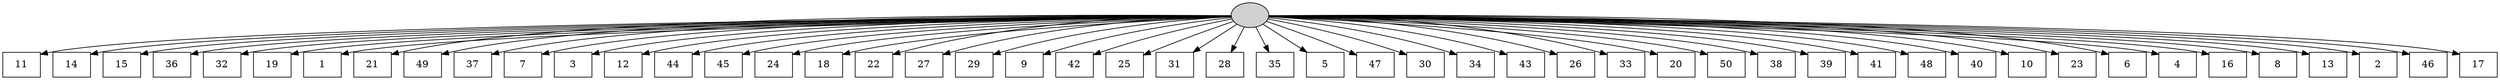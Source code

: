 digraph G {
0[style=filled, fillcolor=grey82, label=""];
1[shape=box,style=filled, fillcolor=white,label="11\n"];
2[shape=box,style=filled, fillcolor=white,label="14\n"];
3[shape=box,style=filled, fillcolor=white,label="15\n"];
4[shape=box,style=filled, fillcolor=white,label="36\n"];
5[shape=box,style=filled, fillcolor=white,label="32\n"];
6[shape=box,style=filled, fillcolor=white,label="19\n"];
7[shape=box,style=filled, fillcolor=white,label="1\n"];
8[shape=box,style=filled, fillcolor=white,label="21\n"];
9[shape=box,style=filled, fillcolor=white,label="49\n"];
10[shape=box,style=filled, fillcolor=white,label="37\n"];
11[shape=box,style=filled, fillcolor=white,label="7\n"];
12[shape=box,style=filled, fillcolor=white,label="3\n"];
13[shape=box,style=filled, fillcolor=white,label="12\n"];
14[shape=box,style=filled, fillcolor=white,label="44\n"];
15[shape=box,style=filled, fillcolor=white,label="45\n"];
16[shape=box,style=filled, fillcolor=white,label="24\n"];
17[shape=box,style=filled, fillcolor=white,label="18\n"];
18[shape=box,style=filled, fillcolor=white,label="22\n"];
19[shape=box,style=filled, fillcolor=white,label="27\n"];
20[shape=box,style=filled, fillcolor=white,label="29\n"];
21[shape=box,style=filled, fillcolor=white,label="9\n"];
22[shape=box,style=filled, fillcolor=white,label="42\n"];
23[shape=box,style=filled, fillcolor=white,label="25\n"];
24[shape=box,style=filled, fillcolor=white,label="31\n"];
25[shape=box,style=filled, fillcolor=white,label="28\n"];
26[shape=box,style=filled, fillcolor=white,label="35\n"];
27[shape=box,style=filled, fillcolor=white,label="5\n"];
28[shape=box,style=filled, fillcolor=white,label="47\n"];
29[shape=box,style=filled, fillcolor=white,label="30\n"];
30[shape=box,style=filled, fillcolor=white,label="34\n"];
31[shape=box,style=filled, fillcolor=white,label="43\n"];
32[shape=box,style=filled, fillcolor=white,label="26\n"];
33[shape=box,style=filled, fillcolor=white,label="33\n"];
34[shape=box,style=filled, fillcolor=white,label="20\n"];
35[shape=box,style=filled, fillcolor=white,label="50\n"];
36[shape=box,style=filled, fillcolor=white,label="38\n"];
37[shape=box,style=filled, fillcolor=white,label="39\n"];
38[shape=box,style=filled, fillcolor=white,label="41\n"];
39[shape=box,style=filled, fillcolor=white,label="48\n"];
40[shape=box,style=filled, fillcolor=white,label="40\n"];
41[shape=box,style=filled, fillcolor=white,label="10\n"];
42[shape=box,style=filled, fillcolor=white,label="23\n"];
43[shape=box,style=filled, fillcolor=white,label="6\n"];
44[shape=box,style=filled, fillcolor=white,label="4\n"];
45[shape=box,style=filled, fillcolor=white,label="16\n"];
46[shape=box,style=filled, fillcolor=white,label="8\n"];
47[shape=box,style=filled, fillcolor=white,label="13\n"];
48[shape=box,style=filled, fillcolor=white,label="2\n"];
49[shape=box,style=filled, fillcolor=white,label="46\n"];
50[shape=box,style=filled, fillcolor=white,label="17\n"];
0->1 ;
0->2 ;
0->3 ;
0->4 ;
0->5 ;
0->6 ;
0->7 ;
0->8 ;
0->9 ;
0->10 ;
0->11 ;
0->12 ;
0->13 ;
0->14 ;
0->15 ;
0->16 ;
0->17 ;
0->18 ;
0->19 ;
0->20 ;
0->21 ;
0->22 ;
0->23 ;
0->24 ;
0->25 ;
0->26 ;
0->27 ;
0->28 ;
0->29 ;
0->30 ;
0->31 ;
0->32 ;
0->33 ;
0->34 ;
0->35 ;
0->36 ;
0->37 ;
0->38 ;
0->39 ;
0->40 ;
0->41 ;
0->42 ;
0->43 ;
0->44 ;
0->45 ;
0->46 ;
0->47 ;
0->48 ;
0->49 ;
0->50 ;
}
